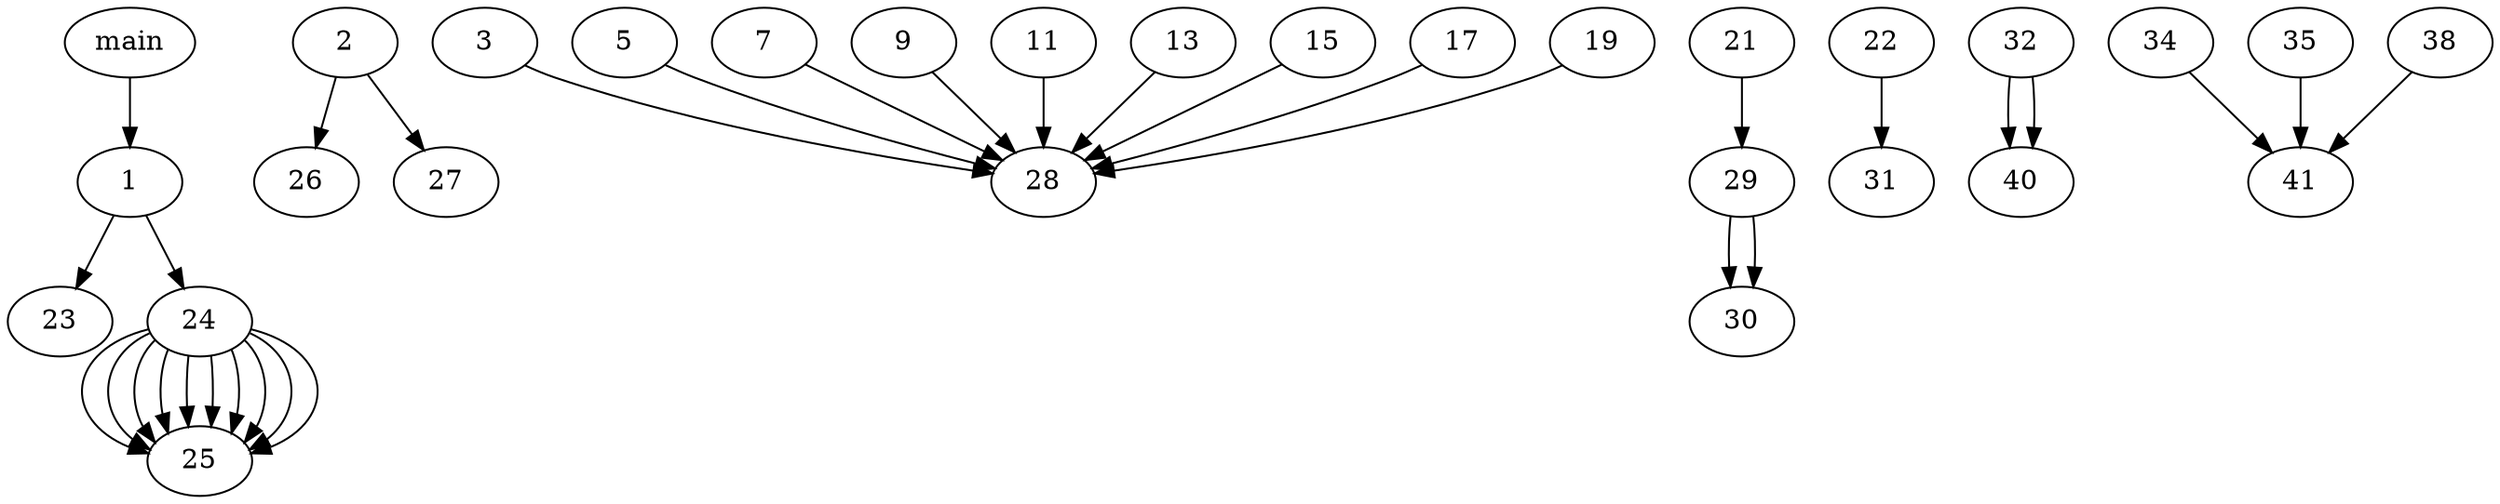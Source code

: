 digraph "Call Graph" {
	main -> 1
	1 -> 23
	1 -> 24
	2 -> 26
	2 -> 27
	3 -> 28
	5 -> 28
	7 -> 28
	9 -> 28
	11 -> 28
	13 -> 28
	15 -> 28
	17 -> 28
	19 -> 28
	21 -> 29
	22 -> 31
	24 -> 25
	24 -> 25
	24 -> 25
	24 -> 25
	24 -> 25
	24 -> 25
	24 -> 25
	24 -> 25
	24 -> 25
	24 -> 25
	29 -> 30
	29 -> 30
	32 -> 40
	32 -> 40
	34 -> 41
	35 -> 41
	38 -> 41
}
